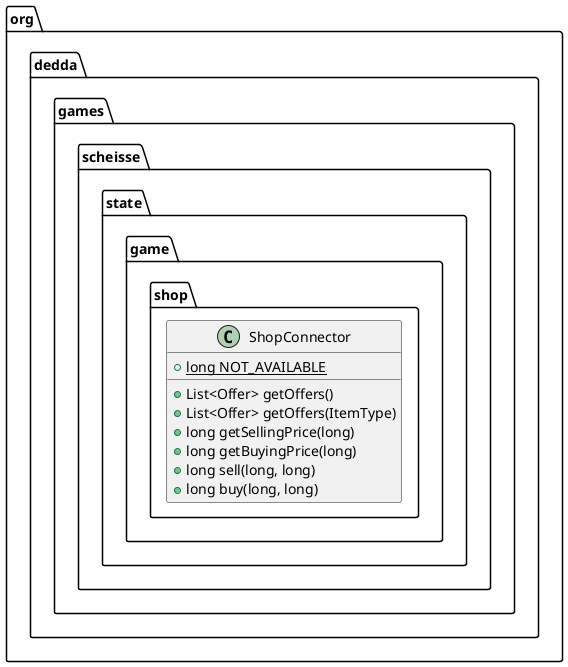 @startuml
class org.dedda.games.scheisse.state.game.shop.ShopConnector{
    + {static} long NOT_AVAILABLE
    + List<Offer> getOffers()
    + List<Offer> getOffers(ItemType)
    + long getSellingPrice(long)
    + long getBuyingPrice(long)
    + long sell(long, long)
    + long buy(long, long)
}
@enduml
